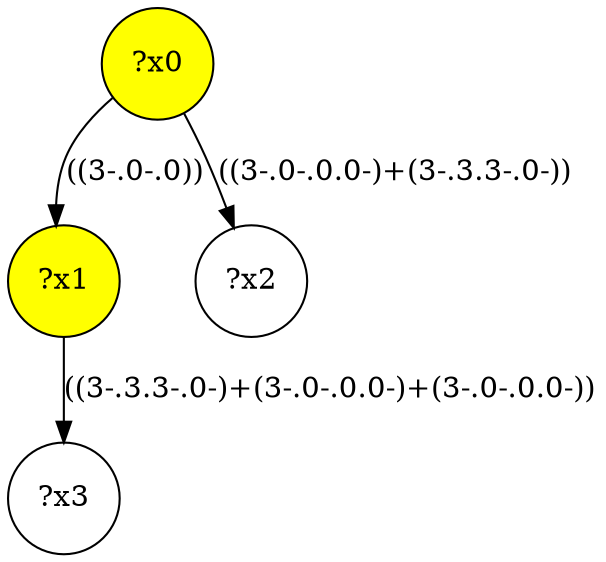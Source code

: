 digraph g {
	x0 [fillcolor="yellow", style="filled," shape=circle, label="?x0"];
	x1 [fillcolor="yellow", style="filled," shape=circle, label="?x1"];
	x0 -> x1 [label="((3-.0-.0))"];
	x2 [shape=circle, label="?x2"];
	x0 -> x2 [label="((3-.0-.0.0-)+(3-.3.3-.0-))"];
	x3 [shape=circle, label="?x3"];
	x1 -> x3 [label="((3-.3.3-.0-)+(3-.0-.0.0-)+(3-.0-.0.0-))"];
}
